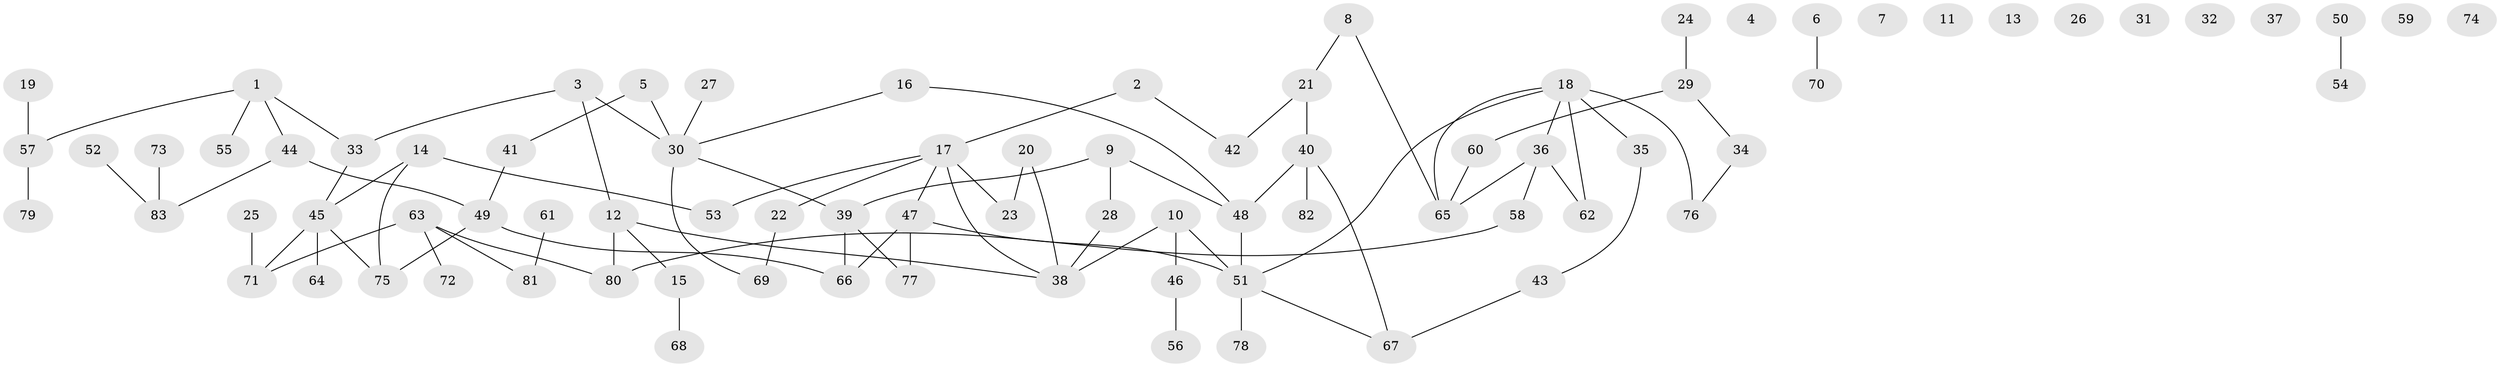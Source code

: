 // coarse degree distribution, {4: 0.12244897959183673, 2: 0.24489795918367346, 3: 0.12244897959183673, 0: 0.22448979591836735, 1: 0.1836734693877551, 7: 0.02040816326530612, 5: 0.02040816326530612, 6: 0.04081632653061224, 9: 0.02040816326530612}
// Generated by graph-tools (version 1.1) at 2025/16/03/04/25 18:16:26]
// undirected, 83 vertices, 92 edges
graph export_dot {
graph [start="1"]
  node [color=gray90,style=filled];
  1;
  2;
  3;
  4;
  5;
  6;
  7;
  8;
  9;
  10;
  11;
  12;
  13;
  14;
  15;
  16;
  17;
  18;
  19;
  20;
  21;
  22;
  23;
  24;
  25;
  26;
  27;
  28;
  29;
  30;
  31;
  32;
  33;
  34;
  35;
  36;
  37;
  38;
  39;
  40;
  41;
  42;
  43;
  44;
  45;
  46;
  47;
  48;
  49;
  50;
  51;
  52;
  53;
  54;
  55;
  56;
  57;
  58;
  59;
  60;
  61;
  62;
  63;
  64;
  65;
  66;
  67;
  68;
  69;
  70;
  71;
  72;
  73;
  74;
  75;
  76;
  77;
  78;
  79;
  80;
  81;
  82;
  83;
  1 -- 33;
  1 -- 44;
  1 -- 55;
  1 -- 57;
  2 -- 17;
  2 -- 42;
  3 -- 12;
  3 -- 30;
  3 -- 33;
  5 -- 30;
  5 -- 41;
  6 -- 70;
  8 -- 21;
  8 -- 65;
  9 -- 28;
  9 -- 39;
  9 -- 48;
  10 -- 38;
  10 -- 46;
  10 -- 51;
  12 -- 15;
  12 -- 38;
  12 -- 80;
  14 -- 45;
  14 -- 53;
  14 -- 75;
  15 -- 68;
  16 -- 30;
  16 -- 48;
  17 -- 22;
  17 -- 23;
  17 -- 38;
  17 -- 47;
  17 -- 53;
  18 -- 35;
  18 -- 36;
  18 -- 51;
  18 -- 62;
  18 -- 65;
  18 -- 76;
  19 -- 57;
  20 -- 23;
  20 -- 38;
  21 -- 40;
  21 -- 42;
  22 -- 69;
  24 -- 29;
  25 -- 71;
  27 -- 30;
  28 -- 38;
  29 -- 34;
  29 -- 60;
  30 -- 39;
  30 -- 69;
  33 -- 45;
  34 -- 76;
  35 -- 43;
  36 -- 58;
  36 -- 62;
  36 -- 65;
  39 -- 66;
  39 -- 77;
  40 -- 48;
  40 -- 67;
  40 -- 82;
  41 -- 49;
  43 -- 67;
  44 -- 49;
  44 -- 83;
  45 -- 64;
  45 -- 71;
  45 -- 75;
  46 -- 56;
  47 -- 51;
  47 -- 66;
  47 -- 77;
  48 -- 51;
  49 -- 66;
  49 -- 75;
  50 -- 54;
  51 -- 67;
  51 -- 78;
  52 -- 83;
  57 -- 79;
  58 -- 80;
  60 -- 65;
  61 -- 81;
  63 -- 71;
  63 -- 72;
  63 -- 80;
  63 -- 81;
  73 -- 83;
}
